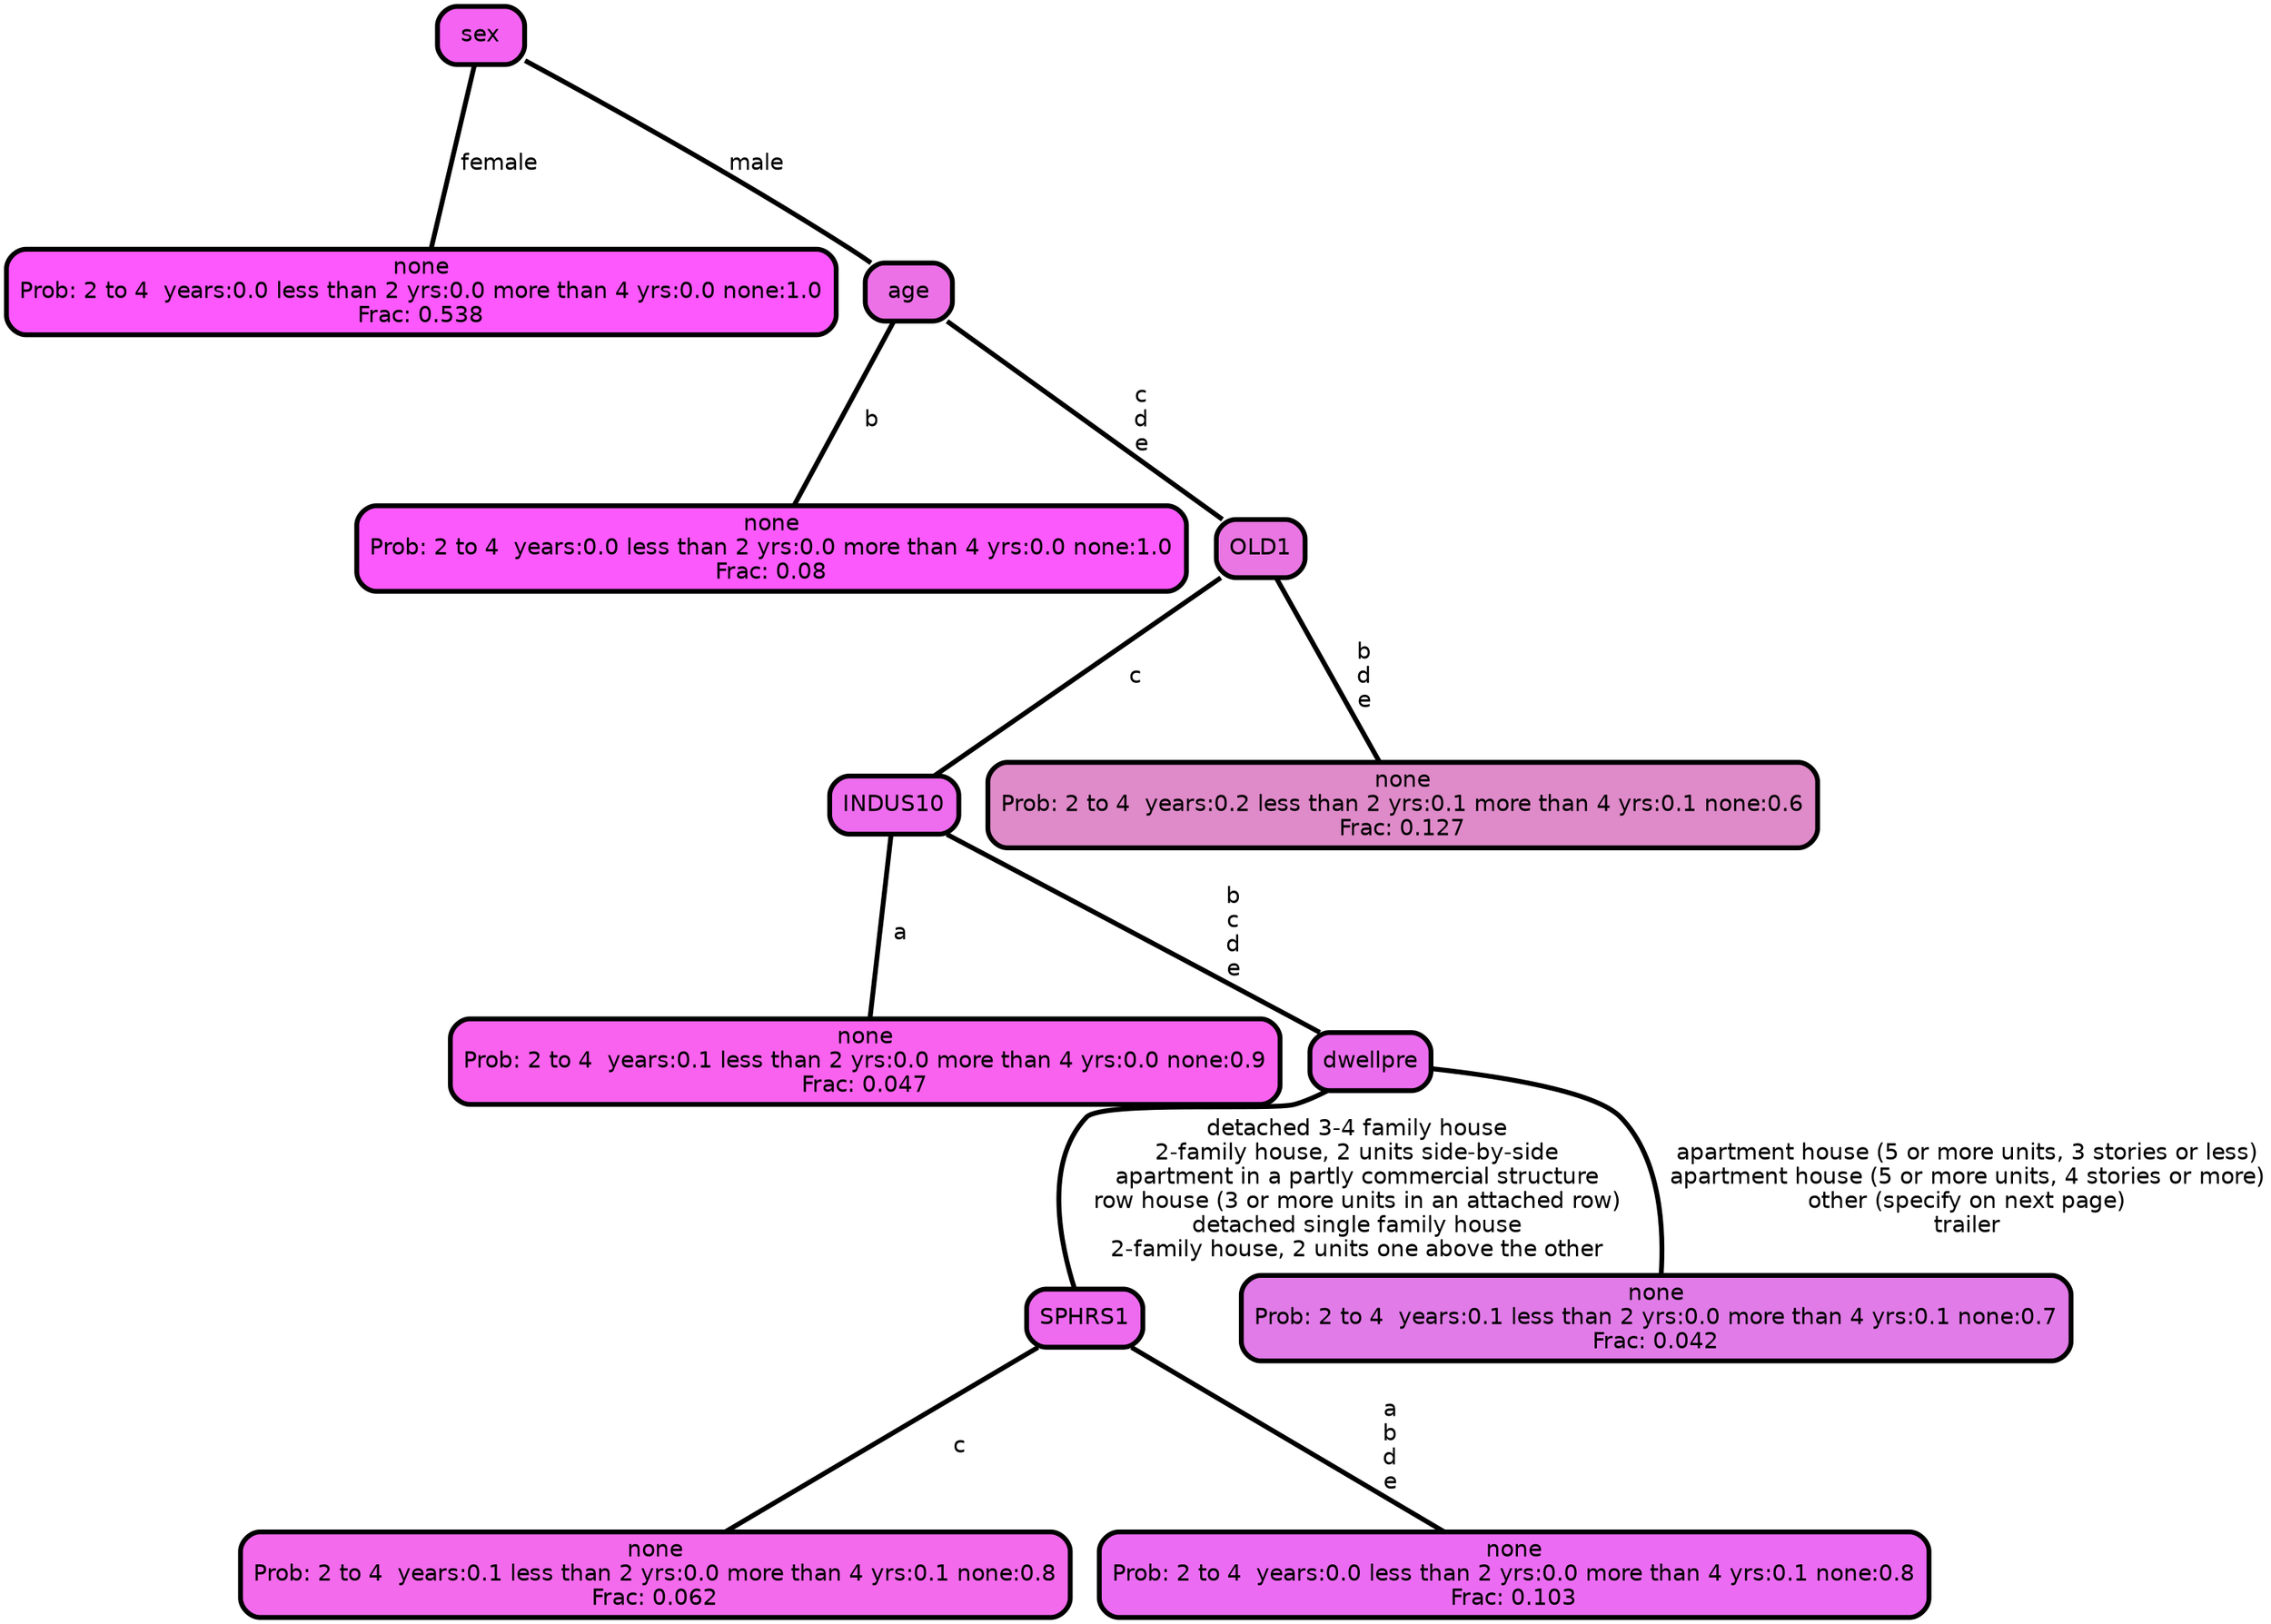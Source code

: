 graph Tree {
node [shape=box, style="filled, rounded",color="black",penwidth="3",fontcolor="black",                 fontname=helvetica] ;
graph [ranksep="0 equally", splines=straight,                 bgcolor=transparent, dpi=200] ;
edge [fontname=helvetica, color=black] ;
0 [label="none
Prob: 2 to 4  years:0.0 less than 2 yrs:0.0 more than 4 yrs:0.0 none:1.0
Frac: 0.538", fillcolor="#fc58fd"] ;
1 [label="sex", fillcolor="#f463f2"] ;
2 [label="none
Prob: 2 to 4  years:0.0 less than 2 yrs:0.0 more than 4 yrs:0.0 none:1.0
Frac: 0.08", fillcolor="#fb59fc"] ;
3 [label="age", fillcolor="#ec71e7"] ;
4 [label="none
Prob: 2 to 4  years:0.1 less than 2 yrs:0.0 more than 4 yrs:0.0 none:0.9
Frac: 0.047", fillcolor="#f962ee"] ;
5 [label="INDUS10", fillcolor="#ee6cee"] ;
6 [label="none
Prob: 2 to 4  years:0.1 less than 2 yrs:0.0 more than 4 yrs:0.1 none:0.8
Frac: 0.062", fillcolor="#f36aec"] ;
7 [label="SPHRS1", fillcolor="#ee6bf0"] ;
8 [label="none
Prob: 2 to 4  years:0.0 less than 2 yrs:0.0 more than 4 yrs:0.1 none:0.8
Frac: 0.103", fillcolor="#eb6cf2"] ;
9 [label="dwellpre", fillcolor="#eb6eee"] ;
10 [label="none
Prob: 2 to 4  years:0.1 less than 2 yrs:0.0 more than 4 yrs:0.1 none:0.7
Frac: 0.042", fillcolor="#e17be8"] ;
11 [label="OLD1", fillcolor="#e976e2"] ;
12 [label="none
Prob: 2 to 4  years:0.2 less than 2 yrs:0.1 more than 4 yrs:0.1 none:0.6
Frac: 0.127", fillcolor="#df8ac9"] ;
1 -- 0 [label=" female",penwidth=3] ;
1 -- 3 [label=" male",penwidth=3] ;
3 -- 2 [label=" b",penwidth=3] ;
3 -- 11 [label=" c\n d\n e",penwidth=3] ;
5 -- 4 [label=" a",penwidth=3] ;
5 -- 9 [label=" b\n c\n d\n e",penwidth=3] ;
7 -- 6 [label=" c",penwidth=3] ;
7 -- 8 [label=" a\n b\n d\n e",penwidth=3] ;
9 -- 7 [label=" detached 3-4 family house\n 2-family house, 2 units side-by-side\n apartment in a partly commercial structure\n row house (3 or more units in an attached row)\n detached single family house\n 2-family house, 2 units one above the other",penwidth=3] ;
9 -- 10 [label=" apartment house (5 or more units, 3 stories or less)\n apartment house (5 or more units, 4 stories or more)\n other (specify on next page)\n trailer",penwidth=3] ;
11 -- 5 [label=" c",penwidth=3] ;
11 -- 12 [label=" b\n d\n e",penwidth=3] ;
{rank = same;}}